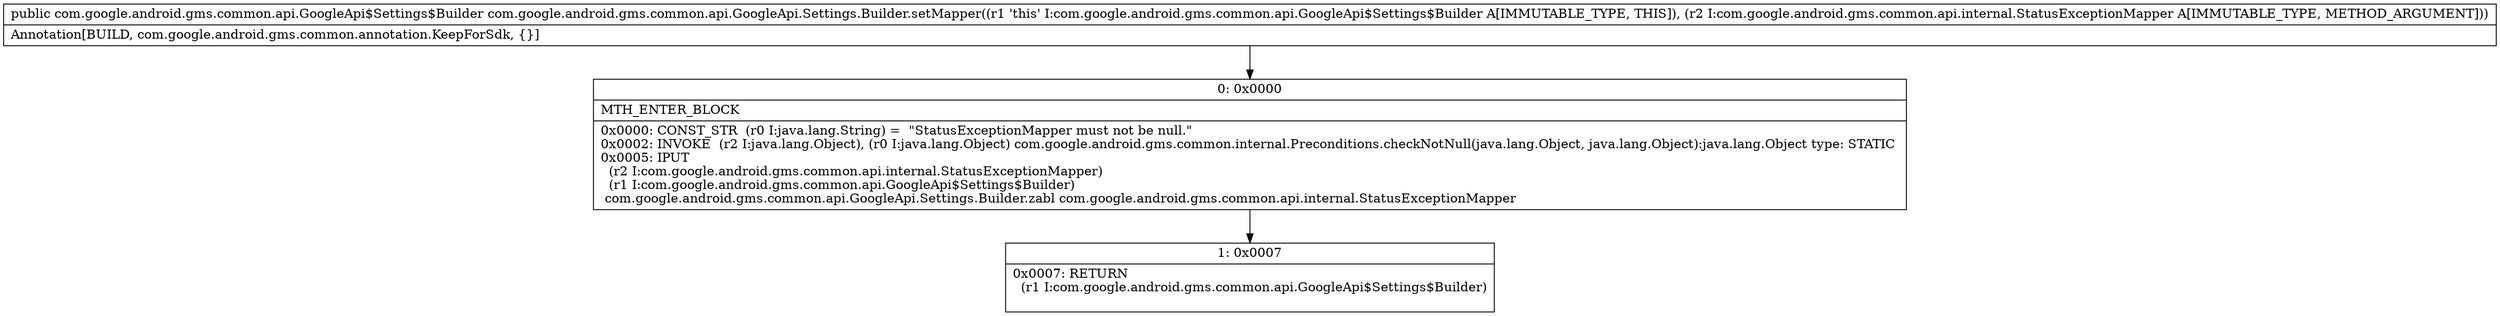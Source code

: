 digraph "CFG forcom.google.android.gms.common.api.GoogleApi.Settings.Builder.setMapper(Lcom\/google\/android\/gms\/common\/api\/internal\/StatusExceptionMapper;)Lcom\/google\/android\/gms\/common\/api\/GoogleApi$Settings$Builder;" {
Node_0 [shape=record,label="{0\:\ 0x0000|MTH_ENTER_BLOCK\l|0x0000: CONST_STR  (r0 I:java.lang.String) =  \"StatusExceptionMapper must not be null.\" \l0x0002: INVOKE  (r2 I:java.lang.Object), (r0 I:java.lang.Object) com.google.android.gms.common.internal.Preconditions.checkNotNull(java.lang.Object, java.lang.Object):java.lang.Object type: STATIC \l0x0005: IPUT  \l  (r2 I:com.google.android.gms.common.api.internal.StatusExceptionMapper)\l  (r1 I:com.google.android.gms.common.api.GoogleApi$Settings$Builder)\l com.google.android.gms.common.api.GoogleApi.Settings.Builder.zabl com.google.android.gms.common.api.internal.StatusExceptionMapper \l}"];
Node_1 [shape=record,label="{1\:\ 0x0007|0x0007: RETURN  \l  (r1 I:com.google.android.gms.common.api.GoogleApi$Settings$Builder)\l \l}"];
MethodNode[shape=record,label="{public com.google.android.gms.common.api.GoogleApi$Settings$Builder com.google.android.gms.common.api.GoogleApi.Settings.Builder.setMapper((r1 'this' I:com.google.android.gms.common.api.GoogleApi$Settings$Builder A[IMMUTABLE_TYPE, THIS]), (r2 I:com.google.android.gms.common.api.internal.StatusExceptionMapper A[IMMUTABLE_TYPE, METHOD_ARGUMENT]))  | Annotation[BUILD, com.google.android.gms.common.annotation.KeepForSdk, \{\}]\l}"];
MethodNode -> Node_0;
Node_0 -> Node_1;
}

